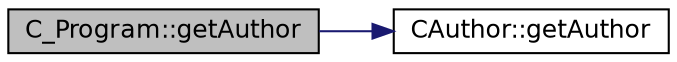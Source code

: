 digraph "C_Program::getAuthor"
{
 // LATEX_PDF_SIZE
  edge [fontname="Helvetica",fontsize="12",labelfontname="Helvetica",labelfontsize="12"];
  node [fontname="Helvetica",fontsize="12",shape=record];
  rankdir="LR";
  Node1 [label="C_Program::getAuthor",height=0.2,width=0.4,color="black", fillcolor="grey75", style="filled", fontcolor="black",tooltip=" "];
  Node1 -> Node2 [color="midnightblue",fontsize="12",style="solid",fontname="Helvetica"];
  Node2 [label="CAuthor::getAuthor",height=0.2,width=0.4,color="black", fillcolor="white", style="filled",URL="$class_c_author.html#a891a8c504fa138e9a83c49674190ad92",tooltip=" "];
}
